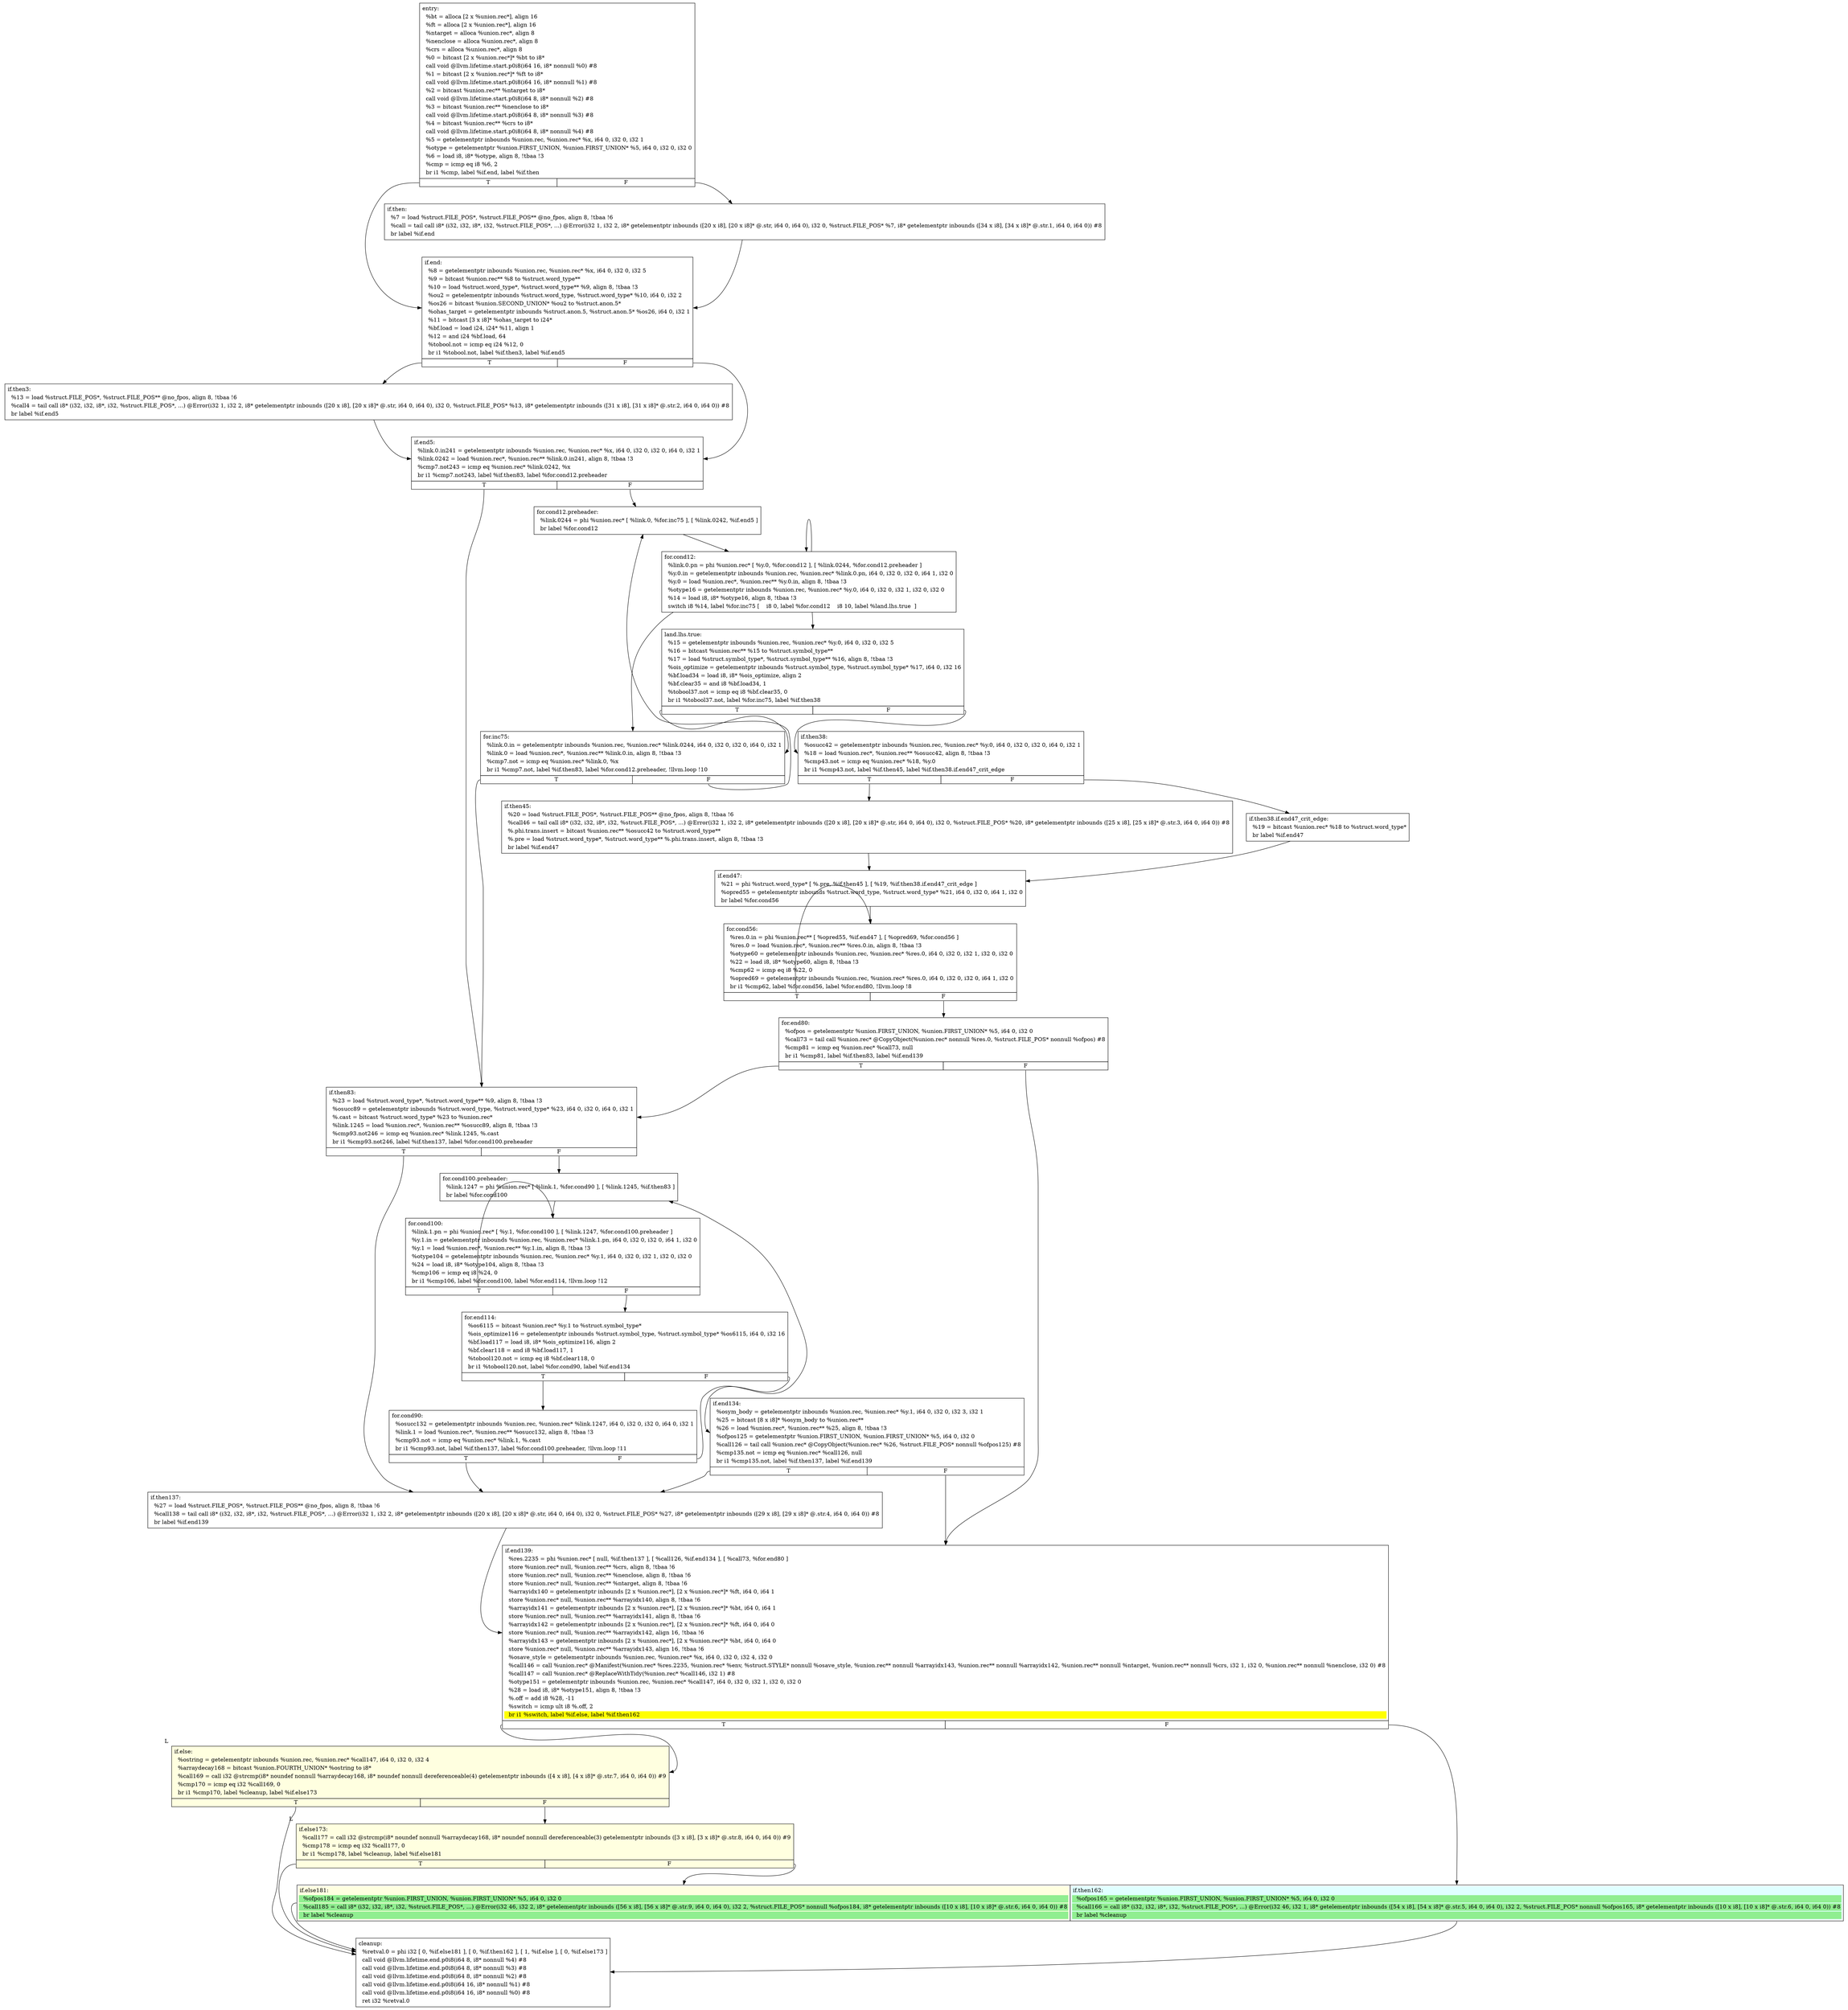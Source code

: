 digraph {
m_bb0 [shape = none, label  = <<table border="0" cellspacing="0">
<tr><td port="f1" border="1" colspan="2"><table bgcolor="LightYellow" border="0">
<tr><td align="left">if.else181:</td></tr>
<tr><td bgcolor="lightgreen" align="left">  %ofpos184 = getelementptr %union.FIRST_UNION, %union.FIRST_UNION* %5, i64 0, i32 0</td></tr>
<tr><td bgcolor="lightgreen" align="left">  %call185 = call i8* (i32, i32, i8*, i32, %struct.FILE_POS*, ...) @Error(i32 46, i32 2, i8* getelementptr inbounds ([56 x i8], [56 x i8]* @.str.9, i64 0, i64 0), i32 2, %struct.FILE_POS* nonnull %ofpos184, i8* getelementptr inbounds ([10 x i8], [10 x i8]* @.str.6, i64 0, i64 0)) #8</td></tr>
<tr><td bgcolor="lightgreen" align="left">  br label %cleanup</td></tr>
</table>
</td>
<td port="f2" border="1" colspan="2"><table bgcolor="LightCyan" border="0">
<tr><td align="left">if.then162:</td></tr>
<tr><td bgcolor="lightgreen" align="left">  %ofpos165 = getelementptr %union.FIRST_UNION, %union.FIRST_UNION* %5, i64 0, i32 0</td></tr>
<tr><td bgcolor="lightgreen" align="left">  %call166 = call i8* (i32, i32, i8*, i32, %struct.FILE_POS*, ...) @Error(i32 46, i32 1, i8* getelementptr inbounds ([54 x i8], [54 x i8]* @.str.5, i64 0, i64 0), i32 2, %struct.FILE_POS* nonnull %ofpos165, i8* getelementptr inbounds ([10 x i8], [10 x i8]* @.str.6, i64 0, i64 0)) #8</td></tr>
<tr><td bgcolor="lightgreen" align="left">  br label %cleanup</td></tr>
</table>
</td></tr>
</table>> ]
f_bb0 [shape = none, label  = <<table  border="0" cellspacing="0">
<tr><td port="f" border="1" colspan="2"><table border="0">
<tr><td align="left">entry:</td></tr>
<tr><td align="left">  %bt = alloca [2 x %union.rec*], align 16</td></tr>
<tr><td align="left">  %ft = alloca [2 x %union.rec*], align 16</td></tr>
<tr><td align="left">  %ntarget = alloca %union.rec*, align 8</td></tr>
<tr><td align="left">  %nenclose = alloca %union.rec*, align 8</td></tr>
<tr><td align="left">  %crs = alloca %union.rec*, align 8</td></tr>
<tr><td align="left">  %0 = bitcast [2 x %union.rec*]* %bt to i8*</td></tr>
<tr><td align="left">  call void @llvm.lifetime.start.p0i8(i64 16, i8* nonnull %0) #8</td></tr>
<tr><td align="left">  %1 = bitcast [2 x %union.rec*]* %ft to i8*</td></tr>
<tr><td align="left">  call void @llvm.lifetime.start.p0i8(i64 16, i8* nonnull %1) #8</td></tr>
<tr><td align="left">  %2 = bitcast %union.rec** %ntarget to i8*</td></tr>
<tr><td align="left">  call void @llvm.lifetime.start.p0i8(i64 8, i8* nonnull %2) #8</td></tr>
<tr><td align="left">  %3 = bitcast %union.rec** %nenclose to i8*</td></tr>
<tr><td align="left">  call void @llvm.lifetime.start.p0i8(i64 8, i8* nonnull %3) #8</td></tr>
<tr><td align="left">  %4 = bitcast %union.rec** %crs to i8*</td></tr>
<tr><td align="left">  call void @llvm.lifetime.start.p0i8(i64 8, i8* nonnull %4) #8</td></tr>
<tr><td align="left">  %5 = getelementptr inbounds %union.rec, %union.rec* %x, i64 0, i32 0, i32 1</td></tr>
<tr><td align="left">  %otype = getelementptr %union.FIRST_UNION, %union.FIRST_UNION* %5, i64 0, i32 0, i32 0</td></tr>
<tr><td align="left">  %6 = load i8, i8* %otype, align 8, !tbaa !3</td></tr>
<tr><td align="left">  %cmp = icmp eq i8 %6, 2</td></tr>
<tr><td align="left">  br i1 %cmp, label %if.end, label %if.then</td></tr>
</table>
</td></tr>
<tr><td border="1" port="fT">T</td><td border="1" port="fF">F</td></tr>
</table>> ]
f_bb1 [shape = none, label  = <<table  border="0" cellspacing="0">
<tr><td port="f" border="1"><table border="0">
<tr><td align="left">if.then:</td></tr>
<tr><td align="left">  %7 = load %struct.FILE_POS*, %struct.FILE_POS** @no_fpos, align 8, !tbaa !6</td></tr>
<tr><td align="left">  %call = tail call i8* (i32, i32, i8*, i32, %struct.FILE_POS*, ...) @Error(i32 1, i32 2, i8* getelementptr inbounds ([20 x i8], [20 x i8]* @.str, i64 0, i64 0), i32 0, %struct.FILE_POS* %7, i8* getelementptr inbounds ([34 x i8], [34 x i8]* @.str.1, i64 0, i64 0)) #8</td></tr>
<tr><td align="left">  br label %if.end</td></tr>
</table>
</td></tr>
</table>> ]
f_bb2 [shape = none, label  = <<table  border="0" cellspacing="0">
<tr><td port="f" border="1" colspan="2"><table border="0">
<tr><td align="left">if.end:</td></tr>
<tr><td align="left">  %8 = getelementptr inbounds %union.rec, %union.rec* %x, i64 0, i32 0, i32 5</td></tr>
<tr><td align="left">  %9 = bitcast %union.rec** %8 to %struct.word_type**</td></tr>
<tr><td align="left">  %10 = load %struct.word_type*, %struct.word_type** %9, align 8, !tbaa !3</td></tr>
<tr><td align="left">  %ou2 = getelementptr inbounds %struct.word_type, %struct.word_type* %10, i64 0, i32 2</td></tr>
<tr><td align="left">  %os26 = bitcast %union.SECOND_UNION* %ou2 to %struct.anon.5*</td></tr>
<tr><td align="left">  %ohas_target = getelementptr inbounds %struct.anon.5, %struct.anon.5* %os26, i64 0, i32 1</td></tr>
<tr><td align="left">  %11 = bitcast [3 x i8]* %ohas_target to i24*</td></tr>
<tr><td align="left">  %bf.load = load i24, i24* %11, align 1</td></tr>
<tr><td align="left">  %12 = and i24 %bf.load, 64</td></tr>
<tr><td align="left">  %tobool.not = icmp eq i24 %12, 0</td></tr>
<tr><td align="left">  br i1 %tobool.not, label %if.then3, label %if.end5</td></tr>
</table>
</td></tr>
<tr><td border="1" port="fT">T</td><td border="1" port="fF">F</td></tr>
</table>> ]
f_bb3 [shape = none, label  = <<table  border="0" cellspacing="0">
<tr><td port="f" border="1"><table border="0">
<tr><td align="left">if.then3:</td></tr>
<tr><td align="left">  %13 = load %struct.FILE_POS*, %struct.FILE_POS** @no_fpos, align 8, !tbaa !6</td></tr>
<tr><td align="left">  %call4 = tail call i8* (i32, i32, i8*, i32, %struct.FILE_POS*, ...) @Error(i32 1, i32 2, i8* getelementptr inbounds ([20 x i8], [20 x i8]* @.str, i64 0, i64 0), i32 0, %struct.FILE_POS* %13, i8* getelementptr inbounds ([31 x i8], [31 x i8]* @.str.2, i64 0, i64 0)) #8</td></tr>
<tr><td align="left">  br label %if.end5</td></tr>
</table>
</td></tr>
</table>> ]
f_bb4 [shape = none, label  = <<table  border="0" cellspacing="0">
<tr><td port="f" border="1" colspan="2"><table border="0">
<tr><td align="left">if.end5:</td></tr>
<tr><td align="left">  %link.0.in241 = getelementptr inbounds %union.rec, %union.rec* %x, i64 0, i32 0, i32 0, i64 0, i32 1</td></tr>
<tr><td align="left">  %link.0242 = load %union.rec*, %union.rec** %link.0.in241, align 8, !tbaa !3</td></tr>
<tr><td align="left">  %cmp7.not243 = icmp eq %union.rec* %link.0242, %x</td></tr>
<tr><td align="left">  br i1 %cmp7.not243, label %if.then83, label %for.cond12.preheader</td></tr>
</table>
</td></tr>
<tr><td border="1" port="fT">T</td><td border="1" port="fF">F</td></tr>
</table>> ]
f_bb5 [shape = none, label  = <<table  border="0" cellspacing="0">
<tr><td port="f" border="1"><table border="0">
<tr><td align="left">for.cond12.preheader:</td></tr>
<tr><td align="left">  %link.0244 = phi %union.rec* [ %link.0, %for.inc75 ], [ %link.0242, %if.end5 ]</td></tr>
<tr><td align="left">  br label %for.cond12</td></tr>
</table>
</td></tr>
</table>> ]
f_bb6 [shape = none, label  = <<table  border="0" cellspacing="0">
<tr><td port="f" border="1"><table border="0">
<tr><td align="left">for.cond12:</td></tr>
<tr><td align="left">  %link.0.pn = phi %union.rec* [ %y.0, %for.cond12 ], [ %link.0244, %for.cond12.preheader ]</td></tr>
<tr><td align="left">  %y.0.in = getelementptr inbounds %union.rec, %union.rec* %link.0.pn, i64 0, i32 0, i32 0, i64 1, i32 0</td></tr>
<tr><td align="left">  %y.0 = load %union.rec*, %union.rec** %y.0.in, align 8, !tbaa !3</td></tr>
<tr><td align="left">  %otype16 = getelementptr inbounds %union.rec, %union.rec* %y.0, i64 0, i32 0, i32 1, i32 0, i32 0</td></tr>
<tr><td align="left">  %14 = load i8, i8* %otype16, align 8, !tbaa !3</td></tr>
<tr><td align="left">  switch i8 %14, label %for.inc75 [
    i8 0, label %for.cond12
    i8 10, label %land.lhs.true
  ]</td></tr>
</table>
</td></tr>
</table>> ]
f_bb7 [shape = none, label  = <<table  border="0" cellspacing="0">
<tr><td port="f" border="1" colspan="2"><table border="0">
<tr><td align="left">land.lhs.true:</td></tr>
<tr><td align="left">  %15 = getelementptr inbounds %union.rec, %union.rec* %y.0, i64 0, i32 0, i32 5</td></tr>
<tr><td align="left">  %16 = bitcast %union.rec** %15 to %struct.symbol_type**</td></tr>
<tr><td align="left">  %17 = load %struct.symbol_type*, %struct.symbol_type** %16, align 8, !tbaa !3</td></tr>
<tr><td align="left">  %ois_optimize = getelementptr inbounds %struct.symbol_type, %struct.symbol_type* %17, i64 0, i32 16</td></tr>
<tr><td align="left">  %bf.load34 = load i8, i8* %ois_optimize, align 2</td></tr>
<tr><td align="left">  %bf.clear35 = and i8 %bf.load34, 1</td></tr>
<tr><td align="left">  %tobool37.not = icmp eq i8 %bf.clear35, 0</td></tr>
<tr><td align="left">  br i1 %tobool37.not, label %for.inc75, label %if.then38</td></tr>
</table>
</td></tr>
<tr><td border="1" port="fT">T</td><td border="1" port="fF">F</td></tr>
</table>> ]
f_bb8 [shape = none, label  = <<table  border="0" cellspacing="0">
<tr><td port="f" border="1" colspan="2"><table border="0">
<tr><td align="left">if.then38:</td></tr>
<tr><td align="left">  %osucc42 = getelementptr inbounds %union.rec, %union.rec* %y.0, i64 0, i32 0, i32 0, i64 0, i32 1</td></tr>
<tr><td align="left">  %18 = load %union.rec*, %union.rec** %osucc42, align 8, !tbaa !3</td></tr>
<tr><td align="left">  %cmp43.not = icmp eq %union.rec* %18, %y.0</td></tr>
<tr><td align="left">  br i1 %cmp43.not, label %if.then45, label %if.then38.if.end47_crit_edge</td></tr>
</table>
</td></tr>
<tr><td border="1" port="fT">T</td><td border="1" port="fF">F</td></tr>
</table>> ]
f_bb9 [shape = none, label  = <<table  border="0" cellspacing="0">
<tr><td port="f" border="1"><table border="0">
<tr><td align="left">if.then38.if.end47_crit_edge:</td></tr>
<tr><td align="left">  %19 = bitcast %union.rec* %18 to %struct.word_type*</td></tr>
<tr><td align="left">  br label %if.end47</td></tr>
</table>
</td></tr>
</table>> ]
f_bb10 [shape = none, label  = <<table  border="0" cellspacing="0">
<tr><td port="f" border="1"><table border="0">
<tr><td align="left">if.then45:</td></tr>
<tr><td align="left">  %20 = load %struct.FILE_POS*, %struct.FILE_POS** @no_fpos, align 8, !tbaa !6</td></tr>
<tr><td align="left">  %call46 = tail call i8* (i32, i32, i8*, i32, %struct.FILE_POS*, ...) @Error(i32 1, i32 2, i8* getelementptr inbounds ([20 x i8], [20 x i8]* @.str, i64 0, i64 0), i32 0, %struct.FILE_POS* %20, i8* getelementptr inbounds ([25 x i8], [25 x i8]* @.str.3, i64 0, i64 0)) #8</td></tr>
<tr><td align="left">  %.phi.trans.insert = bitcast %union.rec** %osucc42 to %struct.word_type**</td></tr>
<tr><td align="left">  %.pre = load %struct.word_type*, %struct.word_type** %.phi.trans.insert, align 8, !tbaa !3</td></tr>
<tr><td align="left">  br label %if.end47</td></tr>
</table>
</td></tr>
</table>> ]
f_bb11 [shape = none, label  = <<table  border="0" cellspacing="0">
<tr><td port="f" border="1"><table border="0">
<tr><td align="left">if.end47:</td></tr>
<tr><td align="left">  %21 = phi %struct.word_type* [ %.pre, %if.then45 ], [ %19, %if.then38.if.end47_crit_edge ]</td></tr>
<tr><td align="left">  %opred55 = getelementptr inbounds %struct.word_type, %struct.word_type* %21, i64 0, i32 0, i64 1, i32 0</td></tr>
<tr><td align="left">  br label %for.cond56</td></tr>
</table>
</td></tr>
</table>> ]
f_bb12 [shape = none, label  = <<table  border="0" cellspacing="0">
<tr><td port="f" border="1" colspan="2"><table border="0">
<tr><td align="left">for.cond56:</td></tr>
<tr><td align="left">  %res.0.in = phi %union.rec** [ %opred55, %if.end47 ], [ %opred69, %for.cond56 ]</td></tr>
<tr><td align="left">  %res.0 = load %union.rec*, %union.rec** %res.0.in, align 8, !tbaa !3</td></tr>
<tr><td align="left">  %otype60 = getelementptr inbounds %union.rec, %union.rec* %res.0, i64 0, i32 0, i32 1, i32 0, i32 0</td></tr>
<tr><td align="left">  %22 = load i8, i8* %otype60, align 8, !tbaa !3</td></tr>
<tr><td align="left">  %cmp62 = icmp eq i8 %22, 0</td></tr>
<tr><td align="left">  %opred69 = getelementptr inbounds %union.rec, %union.rec* %res.0, i64 0, i32 0, i32 0, i64 1, i32 0</td></tr>
<tr><td align="left">  br i1 %cmp62, label %for.cond56, label %for.end80, !llvm.loop !8</td></tr>
</table>
</td></tr>
<tr><td border="1" port="fT">T</td><td border="1" port="fF">F</td></tr>
</table>> ]
f_bb13 [shape = none, label  = <<table  border="0" cellspacing="0">
<tr><td port="f" border="1" colspan="2"><table border="0">
<tr><td align="left">for.inc75:</td></tr>
<tr><td align="left">  %link.0.in = getelementptr inbounds %union.rec, %union.rec* %link.0244, i64 0, i32 0, i32 0, i64 0, i32 1</td></tr>
<tr><td align="left">  %link.0 = load %union.rec*, %union.rec** %link.0.in, align 8, !tbaa !3</td></tr>
<tr><td align="left">  %cmp7.not = icmp eq %union.rec* %link.0, %x</td></tr>
<tr><td align="left">  br i1 %cmp7.not, label %if.then83, label %for.cond12.preheader, !llvm.loop !10</td></tr>
</table>
</td></tr>
<tr><td border="1" port="fT">T</td><td border="1" port="fF">F</td></tr>
</table>> ]
f_bb14 [shape = none, label  = <<table  border="0" cellspacing="0">
<tr><td port="f" border="1" colspan="2"><table border="0">
<tr><td align="left">for.end80:</td></tr>
<tr><td align="left">  %ofpos = getelementptr %union.FIRST_UNION, %union.FIRST_UNION* %5, i64 0, i32 0</td></tr>
<tr><td align="left">  %call73 = tail call %union.rec* @CopyObject(%union.rec* nonnull %res.0, %struct.FILE_POS* nonnull %ofpos) #8</td></tr>
<tr><td align="left">  %cmp81 = icmp eq %union.rec* %call73, null</td></tr>
<tr><td align="left">  br i1 %cmp81, label %if.then83, label %if.end139</td></tr>
</table>
</td></tr>
<tr><td border="1" port="fT">T</td><td border="1" port="fF">F</td></tr>
</table>> ]
f_bb15 [shape = none, label  = <<table  border="0" cellspacing="0">
<tr><td port="f" border="1" colspan="2"><table border="0">
<tr><td align="left">if.then83:</td></tr>
<tr><td align="left">  %23 = load %struct.word_type*, %struct.word_type** %9, align 8, !tbaa !3</td></tr>
<tr><td align="left">  %osucc89 = getelementptr inbounds %struct.word_type, %struct.word_type* %23, i64 0, i32 0, i64 0, i32 1</td></tr>
<tr><td align="left">  %.cast = bitcast %struct.word_type* %23 to %union.rec*</td></tr>
<tr><td align="left">  %link.1245 = load %union.rec*, %union.rec** %osucc89, align 8, !tbaa !3</td></tr>
<tr><td align="left">  %cmp93.not246 = icmp eq %union.rec* %link.1245, %.cast</td></tr>
<tr><td align="left">  br i1 %cmp93.not246, label %if.then137, label %for.cond100.preheader</td></tr>
</table>
</td></tr>
<tr><td border="1" port="fT">T</td><td border="1" port="fF">F</td></tr>
</table>> ]
f_bb16 [shape = none, label  = <<table  border="0" cellspacing="0">
<tr><td port="f" border="1" colspan="2"><table border="0">
<tr><td align="left">for.cond90:</td></tr>
<tr><td align="left">  %osucc132 = getelementptr inbounds %union.rec, %union.rec* %link.1247, i64 0, i32 0, i32 0, i64 0, i32 1</td></tr>
<tr><td align="left">  %link.1 = load %union.rec*, %union.rec** %osucc132, align 8, !tbaa !3</td></tr>
<tr><td align="left">  %cmp93.not = icmp eq %union.rec* %link.1, %.cast</td></tr>
<tr><td align="left">  br i1 %cmp93.not, label %if.then137, label %for.cond100.preheader, !llvm.loop !11</td></tr>
</table>
</td></tr>
<tr><td border="1" port="fT">T</td><td border="1" port="fF">F</td></tr>
</table>> ]
f_bb17 [shape = none, label  = <<table  border="0" cellspacing="0">
<tr><td port="f" border="1"><table border="0">
<tr><td align="left">for.cond100.preheader:</td></tr>
<tr><td align="left">  %link.1247 = phi %union.rec* [ %link.1, %for.cond90 ], [ %link.1245, %if.then83 ]</td></tr>
<tr><td align="left">  br label %for.cond100</td></tr>
</table>
</td></tr>
</table>> ]
f_bb18 [shape = none, label  = <<table  border="0" cellspacing="0">
<tr><td port="f" border="1" colspan="2"><table border="0">
<tr><td align="left">for.cond100:</td></tr>
<tr><td align="left">  %link.1.pn = phi %union.rec* [ %y.1, %for.cond100 ], [ %link.1247, %for.cond100.preheader ]</td></tr>
<tr><td align="left">  %y.1.in = getelementptr inbounds %union.rec, %union.rec* %link.1.pn, i64 0, i32 0, i32 0, i64 1, i32 0</td></tr>
<tr><td align="left">  %y.1 = load %union.rec*, %union.rec** %y.1.in, align 8, !tbaa !3</td></tr>
<tr><td align="left">  %otype104 = getelementptr inbounds %union.rec, %union.rec* %y.1, i64 0, i32 0, i32 1, i32 0, i32 0</td></tr>
<tr><td align="left">  %24 = load i8, i8* %otype104, align 8, !tbaa !3</td></tr>
<tr><td align="left">  %cmp106 = icmp eq i8 %24, 0</td></tr>
<tr><td align="left">  br i1 %cmp106, label %for.cond100, label %for.end114, !llvm.loop !12</td></tr>
</table>
</td></tr>
<tr><td border="1" port="fT">T</td><td border="1" port="fF">F</td></tr>
</table>> ]
f_bb19 [shape = none, label  = <<table  border="0" cellspacing="0">
<tr><td port="f" border="1" colspan="2"><table border="0">
<tr><td align="left">for.end114:</td></tr>
<tr><td align="left">  %os6115 = bitcast %union.rec* %y.1 to %struct.symbol_type*</td></tr>
<tr><td align="left">  %ois_optimize116 = getelementptr inbounds %struct.symbol_type, %struct.symbol_type* %os6115, i64 0, i32 16</td></tr>
<tr><td align="left">  %bf.load117 = load i8, i8* %ois_optimize116, align 2</td></tr>
<tr><td align="left">  %bf.clear118 = and i8 %bf.load117, 1</td></tr>
<tr><td align="left">  %tobool120.not = icmp eq i8 %bf.clear118, 0</td></tr>
<tr><td align="left">  br i1 %tobool120.not, label %for.cond90, label %if.end134</td></tr>
</table>
</td></tr>
<tr><td border="1" port="fT">T</td><td border="1" port="fF">F</td></tr>
</table>> ]
f_bb20 [shape = none, label  = <<table  border="0" cellspacing="0">
<tr><td port="f" border="1" colspan="2"><table border="0">
<tr><td align="left">if.end134:</td></tr>
<tr><td align="left">  %osym_body = getelementptr inbounds %union.rec, %union.rec* %y.1, i64 0, i32 0, i32 3, i32 1</td></tr>
<tr><td align="left">  %25 = bitcast [8 x i8]* %osym_body to %union.rec**</td></tr>
<tr><td align="left">  %26 = load %union.rec*, %union.rec** %25, align 8, !tbaa !3</td></tr>
<tr><td align="left">  %ofpos125 = getelementptr %union.FIRST_UNION, %union.FIRST_UNION* %5, i64 0, i32 0</td></tr>
<tr><td align="left">  %call126 = tail call %union.rec* @CopyObject(%union.rec* %26, %struct.FILE_POS* nonnull %ofpos125) #8</td></tr>
<tr><td align="left">  %cmp135.not = icmp eq %union.rec* %call126, null</td></tr>
<tr><td align="left">  br i1 %cmp135.not, label %if.then137, label %if.end139</td></tr>
</table>
</td></tr>
<tr><td border="1" port="fT">T</td><td border="1" port="fF">F</td></tr>
</table>> ]
f_bb21 [shape = none, label  = <<table  border="0" cellspacing="0">
<tr><td port="f" border="1"><table border="0">
<tr><td align="left">if.then137:</td></tr>
<tr><td align="left">  %27 = load %struct.FILE_POS*, %struct.FILE_POS** @no_fpos, align 8, !tbaa !6</td></tr>
<tr><td align="left">  %call138 = tail call i8* (i32, i32, i8*, i32, %struct.FILE_POS*, ...) @Error(i32 1, i32 2, i8* getelementptr inbounds ([20 x i8], [20 x i8]* @.str, i64 0, i64 0), i32 0, %struct.FILE_POS* %27, i8* getelementptr inbounds ([29 x i8], [29 x i8]* @.str.4, i64 0, i64 0)) #8</td></tr>
<tr><td align="left">  br label %if.end139</td></tr>
</table>
</td></tr>
</table>> ]
f_bb22 [shape = none, label  = <<table  border="0" cellspacing="0">
<tr><td port="f" border="1" colspan="2"><table border="0">
<tr><td align="left">if.end139:</td></tr>
<tr><td align="left">  %res.2235 = phi %union.rec* [ null, %if.then137 ], [ %call126, %if.end134 ], [ %call73, %for.end80 ]</td></tr>
<tr><td align="left">  store %union.rec* null, %union.rec** %crs, align 8, !tbaa !6</td></tr>
<tr><td align="left">  store %union.rec* null, %union.rec** %nenclose, align 8, !tbaa !6</td></tr>
<tr><td align="left">  store %union.rec* null, %union.rec** %ntarget, align 8, !tbaa !6</td></tr>
<tr><td align="left">  %arrayidx140 = getelementptr inbounds [2 x %union.rec*], [2 x %union.rec*]* %ft, i64 0, i64 1</td></tr>
<tr><td align="left">  store %union.rec* null, %union.rec** %arrayidx140, align 8, !tbaa !6</td></tr>
<tr><td align="left">  %arrayidx141 = getelementptr inbounds [2 x %union.rec*], [2 x %union.rec*]* %bt, i64 0, i64 1</td></tr>
<tr><td align="left">  store %union.rec* null, %union.rec** %arrayidx141, align 8, !tbaa !6</td></tr>
<tr><td align="left">  %arrayidx142 = getelementptr inbounds [2 x %union.rec*], [2 x %union.rec*]* %ft, i64 0, i64 0</td></tr>
<tr><td align="left">  store %union.rec* null, %union.rec** %arrayidx142, align 16, !tbaa !6</td></tr>
<tr><td align="left">  %arrayidx143 = getelementptr inbounds [2 x %union.rec*], [2 x %union.rec*]* %bt, i64 0, i64 0</td></tr>
<tr><td align="left">  store %union.rec* null, %union.rec** %arrayidx143, align 16, !tbaa !6</td></tr>
<tr><td align="left">  %osave_style = getelementptr inbounds %union.rec, %union.rec* %x, i64 0, i32 0, i32 4, i32 0</td></tr>
<tr><td align="left">  %call146 = call %union.rec* @Manifest(%union.rec* %res.2235, %union.rec* %env, %struct.STYLE* nonnull %osave_style, %union.rec** nonnull %arrayidx143, %union.rec** nonnull %arrayidx142, %union.rec** nonnull %ntarget, %union.rec** nonnull %crs, i32 1, i32 0, %union.rec** nonnull %nenclose, i32 0) #8</td></tr>
<tr><td align="left">  %call147 = call %union.rec* @ReplaceWithTidy(%union.rec* %call146, i32 1) #8</td></tr>
<tr><td align="left">  %otype151 = getelementptr inbounds %union.rec, %union.rec* %call147, i64 0, i32 0, i32 1, i32 0, i32 0</td></tr>
<tr><td align="left">  %28 = load i8, i8* %otype151, align 8, !tbaa !3</td></tr>
<tr><td align="left">  %.off = add i8 %28, -11</td></tr>
<tr><td align="left">  %switch = icmp ult i8 %.off, 2</td></tr>
<tr><td bgcolor="yellow" align="left">  br i1 %switch, label %if.else, label %if.then162</td></tr>
</table>
</td></tr>
<tr><td border="1" port="fT">T</td><td border="1" port="fF">F</td></tr>
</table>> ]
f_bb23 [shape = none,  xlabel="L", label  = <<table  bgcolor="LightYellow"  border="0" cellspacing="0">
<tr><td port="f" border="1" colspan="2"><table border="0">
<tr><td align="left">if.else:</td></tr>
<tr><td align="left">  %ostring = getelementptr inbounds %union.rec, %union.rec* %call147, i64 0, i32 0, i32 4</td></tr>
<tr><td align="left">  %arraydecay168 = bitcast %union.FOURTH_UNION* %ostring to i8*</td></tr>
<tr><td align="left">  %call169 = call i32 @strcmp(i8* noundef nonnull %arraydecay168, i8* noundef nonnull dereferenceable(4) getelementptr inbounds ([4 x i8], [4 x i8]* @.str.7, i64 0, i64 0)) #9</td></tr>
<tr><td align="left">  %cmp170 = icmp eq i32 %call169, 0</td></tr>
<tr><td align="left">  br i1 %cmp170, label %cleanup, label %if.else173</td></tr>
</table>
</td></tr>
<tr><td border="1" port="fT">T</td><td border="1" port="fF">F</td></tr>
</table>> ]
f_bb24 [shape = none,  xlabel="L", label  = <<table  bgcolor="LightYellow"  border="0" cellspacing="0">
<tr><td port="f" border="1" colspan="2"><table border="0">
<tr><td align="left">if.else173:</td></tr>
<tr><td align="left">  %call177 = call i32 @strcmp(i8* noundef nonnull %arraydecay168, i8* noundef nonnull dereferenceable(3) getelementptr inbounds ([3 x i8], [3 x i8]* @.str.8, i64 0, i64 0)) #9</td></tr>
<tr><td align="left">  %cmp178 = icmp eq i32 %call177, 0</td></tr>
<tr><td align="left">  br i1 %cmp178, label %cleanup, label %if.else181</td></tr>
</table>
</td></tr>
<tr><td border="1" port="fT">T</td><td border="1" port="fF">F</td></tr>
</table>> ]
f_bb25 [shape = none, label  = <<table  border="0" cellspacing="0">
<tr><td port="f" border="1"><table border="0">
<tr><td align="left">cleanup:</td></tr>
<tr><td align="left">  %retval.0 = phi i32 [ 0, %if.else181 ], [ 0, %if.then162 ], [ 1, %if.else ], [ 0, %if.else173 ]</td></tr>
<tr><td align="left">  call void @llvm.lifetime.end.p0i8(i64 8, i8* nonnull %4) #8</td></tr>
<tr><td align="left">  call void @llvm.lifetime.end.p0i8(i64 8, i8* nonnull %3) #8</td></tr>
<tr><td align="left">  call void @llvm.lifetime.end.p0i8(i64 8, i8* nonnull %2) #8</td></tr>
<tr><td align="left">  call void @llvm.lifetime.end.p0i8(i64 16, i8* nonnull %1) #8</td></tr>
<tr><td align="left">  call void @llvm.lifetime.end.p0i8(i64 16, i8* nonnull %0) #8</td></tr>
<tr><td align="left">  ret i32 %retval.0</td></tr>
</table>
</td></tr>
</table>> ]
f_bb0:fT -> f_bb2:f
f_bb0:fF -> f_bb1:f
f_bb1:f -> f_bb2:f
f_bb2:fT -> f_bb3:f
f_bb2:fF -> f_bb4:f
f_bb3:f -> f_bb4:f
f_bb4:fT -> f_bb15:f
f_bb4:fF -> f_bb5:f
f_bb5:f -> f_bb6:f
f_bb6:f -> f_bb13:f
f_bb6:f -> f_bb6:f
f_bb6:f -> f_bb7:f
f_bb7:fT -> f_bb13:f
f_bb7:fF -> f_bb8:f
f_bb8:fT -> f_bb10:f
f_bb8:fF -> f_bb9:f
f_bb9:f -> f_bb11:f
f_bb10:f -> f_bb11:f
f_bb11:f -> f_bb12:f
f_bb12:fT -> f_bb12:f
f_bb12:fF -> f_bb14:f
f_bb13:fT -> f_bb15:f
f_bb13:fF -> f_bb5:f
f_bb14:fT -> f_bb15:f
f_bb14:fF -> f_bb22:f
f_bb15:fT -> f_bb21:f
f_bb15:fF -> f_bb17:f
f_bb16:fT -> f_bb21:f
f_bb16:fF -> f_bb17:f
f_bb17:f -> f_bb18:f
f_bb18:fT -> f_bb18:f
f_bb18:fF -> f_bb19:f
f_bb19:fT -> f_bb16:f
f_bb19:fF -> f_bb20:f
f_bb20:fT -> f_bb21:f
f_bb20:fF -> f_bb22:f
f_bb21:f -> f_bb22:f
f_bb22:fT -> f_bb23:f
f_bb22:fF -> m_bb0:f2
m_bb0:f2 -> f_bb25:f
f_bb23:fT -> f_bb25:f
f_bb23:fF -> f_bb24:f
f_bb24:fT -> f_bb25:f
f_bb24:fF -> m_bb0:f1
m_bb0:f1 -> f_bb25:f
}

